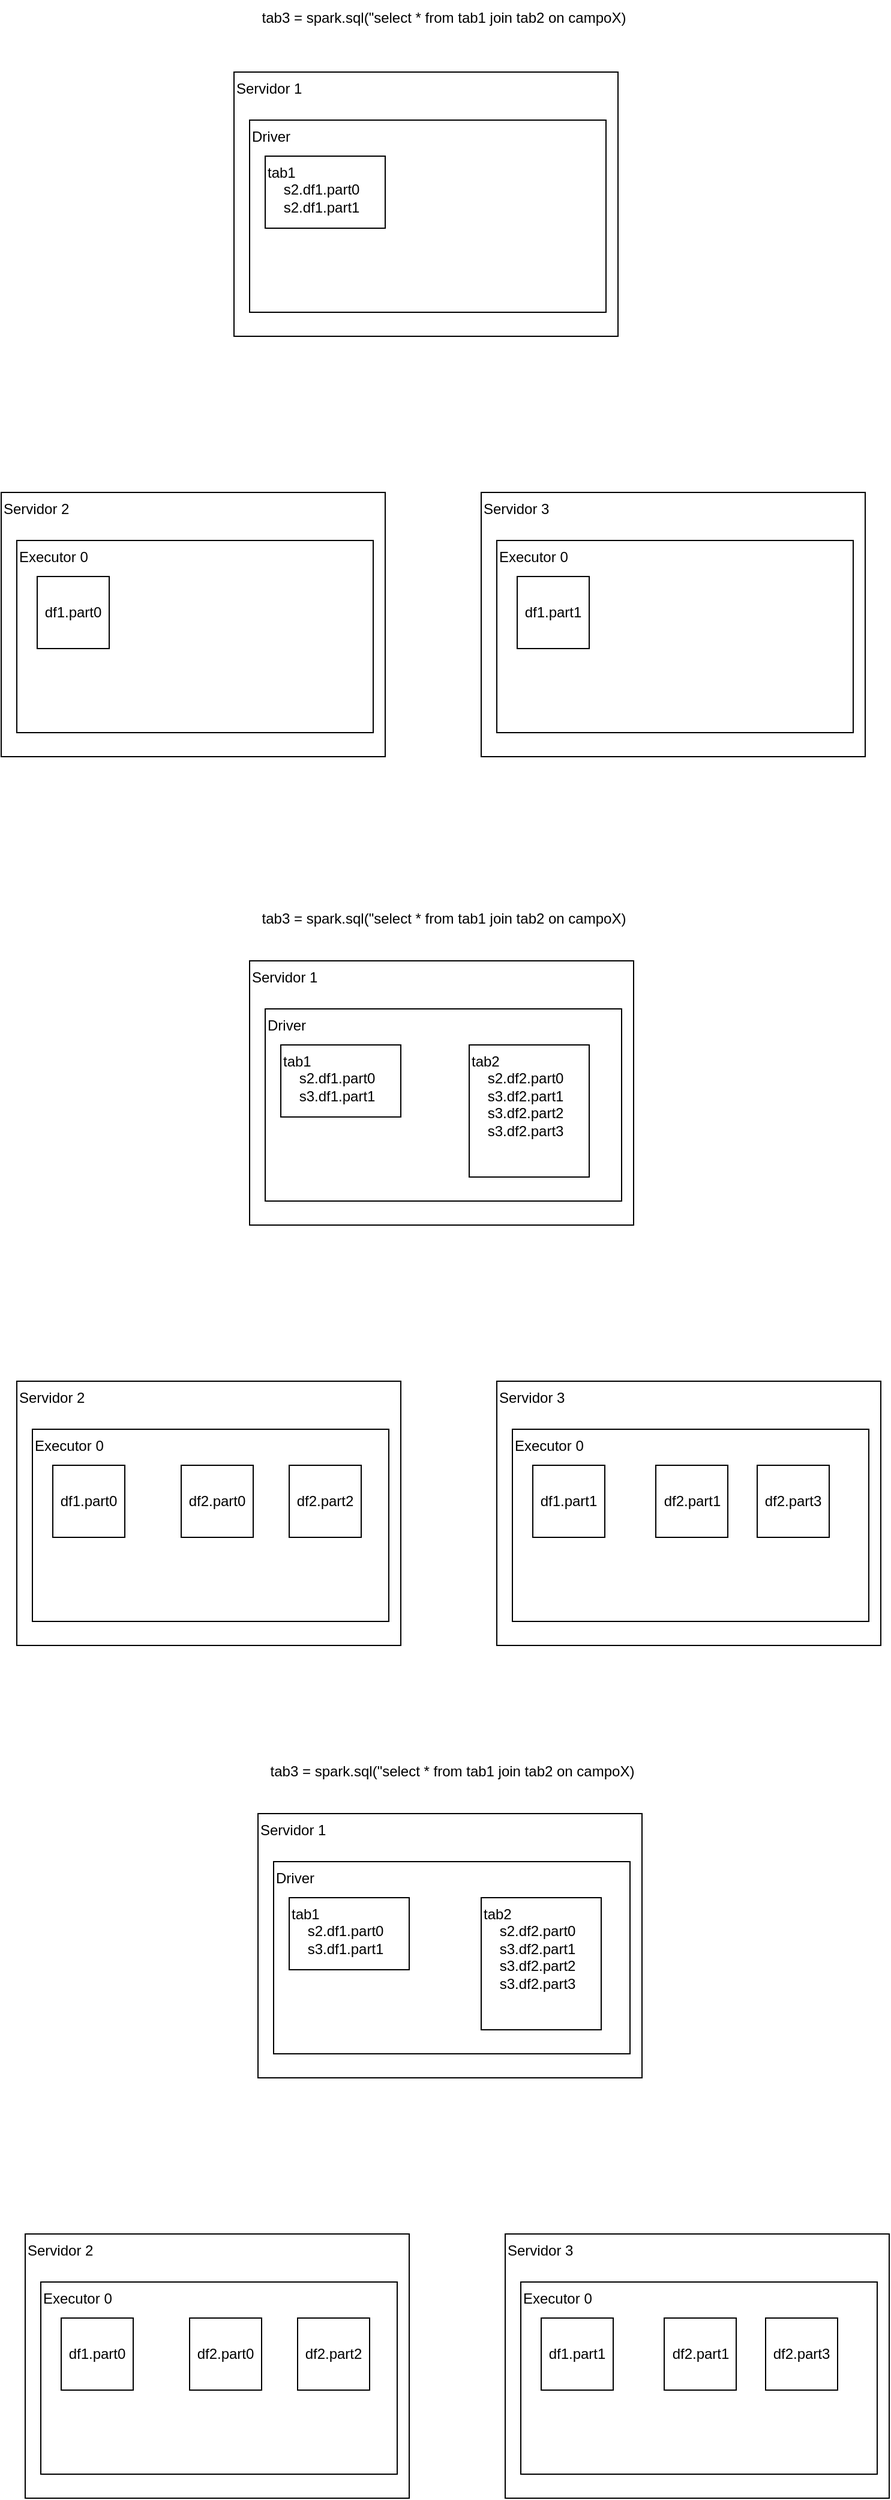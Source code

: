 <mxfile version="17.2.1" type="github">
  <diagram id="_XrspDm4CT6pKrm3N8ds" name="Page-1">
    <mxGraphModel dx="1422" dy="762" grid="1" gridSize="10" guides="1" tooltips="1" connect="1" arrows="1" fold="1" page="1" pageScale="1" pageWidth="827" pageHeight="1169" math="0" shadow="0">
      <root>
        <mxCell id="0" />
        <mxCell id="1" parent="0" />
        <mxCell id="gP4Qixjct3OQD2GkQfFc-8" value="Servidor 2" style="rounded=0;whiteSpace=wrap;html=1;verticalAlign=top;align=left;" vertex="1" parent="1">
          <mxGeometry x="60" y="460" width="320" height="220" as="geometry" />
        </mxCell>
        <mxCell id="gP4Qixjct3OQD2GkQfFc-9" value="Executor 0" style="rounded=0;whiteSpace=wrap;html=1;align=left;verticalAlign=top;" vertex="1" parent="1">
          <mxGeometry x="73" y="500" width="297" height="160" as="geometry" />
        </mxCell>
        <mxCell id="gP4Qixjct3OQD2GkQfFc-27" value="Servidor 1" style="rounded=0;whiteSpace=wrap;html=1;verticalAlign=top;align=left;" vertex="1" parent="1">
          <mxGeometry x="254" y="110" width="320" height="220" as="geometry" />
        </mxCell>
        <mxCell id="gP4Qixjct3OQD2GkQfFc-28" value="Driver" style="rounded=0;whiteSpace=wrap;html=1;align=left;verticalAlign=top;" vertex="1" parent="1">
          <mxGeometry x="267" y="150" width="297" height="160" as="geometry" />
        </mxCell>
        <mxCell id="gP4Qixjct3OQD2GkQfFc-29" value="Servidor 3" style="rounded=0;whiteSpace=wrap;html=1;verticalAlign=top;align=left;" vertex="1" parent="1">
          <mxGeometry x="460" y="460" width="320" height="220" as="geometry" />
        </mxCell>
        <mxCell id="gP4Qixjct3OQD2GkQfFc-30" value="Executor 0" style="rounded=0;whiteSpace=wrap;html=1;align=left;verticalAlign=top;" vertex="1" parent="1">
          <mxGeometry x="473" y="500" width="297" height="160" as="geometry" />
        </mxCell>
        <mxCell id="gP4Qixjct3OQD2GkQfFc-32" value="tab1&lt;br&gt;&amp;nbsp; &amp;nbsp; s2.df1.part0&lt;br&gt;&amp;nbsp; &amp;nbsp; s2.df1.part1" style="rounded=0;whiteSpace=wrap;html=1;align=left;verticalAlign=top;" vertex="1" parent="1">
          <mxGeometry x="280" y="180" width="100" height="60" as="geometry" />
        </mxCell>
        <mxCell id="gP4Qixjct3OQD2GkQfFc-33" value="df1.part0" style="rounded=0;whiteSpace=wrap;html=1;" vertex="1" parent="1">
          <mxGeometry x="90" y="530" width="60" height="60" as="geometry" />
        </mxCell>
        <mxCell id="gP4Qixjct3OQD2GkQfFc-34" value="df1.part1" style="rounded=0;whiteSpace=wrap;html=1;" vertex="1" parent="1">
          <mxGeometry x="490" y="530" width="60" height="60" as="geometry" />
        </mxCell>
        <mxCell id="gP4Qixjct3OQD2GkQfFc-35" value="Servidor 2" style="rounded=0;whiteSpace=wrap;html=1;verticalAlign=top;align=left;" vertex="1" parent="1">
          <mxGeometry x="73" y="1200" width="320" height="220" as="geometry" />
        </mxCell>
        <mxCell id="gP4Qixjct3OQD2GkQfFc-36" value="Executor 0" style="rounded=0;whiteSpace=wrap;html=1;align=left;verticalAlign=top;" vertex="1" parent="1">
          <mxGeometry x="86" y="1240" width="297" height="160" as="geometry" />
        </mxCell>
        <mxCell id="gP4Qixjct3OQD2GkQfFc-37" value="Servidor 1" style="rounded=0;whiteSpace=wrap;html=1;verticalAlign=top;align=left;" vertex="1" parent="1">
          <mxGeometry x="267" y="850" width="320" height="220" as="geometry" />
        </mxCell>
        <mxCell id="gP4Qixjct3OQD2GkQfFc-38" value="Driver" style="rounded=0;whiteSpace=wrap;html=1;align=left;verticalAlign=top;" vertex="1" parent="1">
          <mxGeometry x="280" y="890" width="297" height="160" as="geometry" />
        </mxCell>
        <mxCell id="gP4Qixjct3OQD2GkQfFc-39" value="Servidor 3" style="rounded=0;whiteSpace=wrap;html=1;verticalAlign=top;align=left;" vertex="1" parent="1">
          <mxGeometry x="473" y="1200" width="320" height="220" as="geometry" />
        </mxCell>
        <mxCell id="gP4Qixjct3OQD2GkQfFc-40" value="Executor 0" style="rounded=0;whiteSpace=wrap;html=1;align=left;verticalAlign=top;" vertex="1" parent="1">
          <mxGeometry x="486" y="1240" width="297" height="160" as="geometry" />
        </mxCell>
        <mxCell id="gP4Qixjct3OQD2GkQfFc-42" value="tab1&lt;br&gt;&amp;nbsp; &amp;nbsp; s2.df1.part0&lt;br&gt;&amp;nbsp; &amp;nbsp; s3.df1.part1" style="rounded=0;whiteSpace=wrap;html=1;align=left;verticalAlign=top;" vertex="1" parent="1">
          <mxGeometry x="293" y="920" width="100" height="60" as="geometry" />
        </mxCell>
        <mxCell id="gP4Qixjct3OQD2GkQfFc-43" value="df1.part0" style="rounded=0;whiteSpace=wrap;html=1;" vertex="1" parent="1">
          <mxGeometry x="103" y="1270" width="60" height="60" as="geometry" />
        </mxCell>
        <mxCell id="gP4Qixjct3OQD2GkQfFc-44" value="df1.part1" style="rounded=0;whiteSpace=wrap;html=1;" vertex="1" parent="1">
          <mxGeometry x="503" y="1270" width="60" height="60" as="geometry" />
        </mxCell>
        <mxCell id="gP4Qixjct3OQD2GkQfFc-45" value="tab2&lt;br&gt;&amp;nbsp; &amp;nbsp; s2.df2.part0&lt;br&gt;&amp;nbsp; &amp;nbsp; s3.df2.part1&lt;br&gt;&amp;nbsp; &amp;nbsp; s3.df2.part2&lt;br&gt;&amp;nbsp; &amp;nbsp; s3.df2.part3" style="rounded=0;whiteSpace=wrap;html=1;align=left;verticalAlign=top;" vertex="1" parent="1">
          <mxGeometry x="450" y="920" width="100" height="110" as="geometry" />
        </mxCell>
        <mxCell id="gP4Qixjct3OQD2GkQfFc-46" value="df2.part0" style="rounded=0;whiteSpace=wrap;html=1;" vertex="1" parent="1">
          <mxGeometry x="210" y="1270" width="60" height="60" as="geometry" />
        </mxCell>
        <mxCell id="gP4Qixjct3OQD2GkQfFc-47" value="df2.part1" style="rounded=0;whiteSpace=wrap;html=1;" vertex="1" parent="1">
          <mxGeometry x="605.5" y="1270" width="60" height="60" as="geometry" />
        </mxCell>
        <mxCell id="gP4Qixjct3OQD2GkQfFc-48" value="df2.part2" style="rounded=0;whiteSpace=wrap;html=1;" vertex="1" parent="1">
          <mxGeometry x="300" y="1270" width="60" height="60" as="geometry" />
        </mxCell>
        <mxCell id="gP4Qixjct3OQD2GkQfFc-49" value="df2.part3" style="rounded=0;whiteSpace=wrap;html=1;" vertex="1" parent="1">
          <mxGeometry x="690" y="1270" width="60" height="60" as="geometry" />
        </mxCell>
        <mxCell id="gP4Qixjct3OQD2GkQfFc-50" value="Servidor 2" style="rounded=0;whiteSpace=wrap;html=1;verticalAlign=top;align=left;" vertex="1" parent="1">
          <mxGeometry x="80" y="1910" width="320" height="220" as="geometry" />
        </mxCell>
        <mxCell id="gP4Qixjct3OQD2GkQfFc-51" value="Executor 0" style="rounded=0;whiteSpace=wrap;html=1;align=left;verticalAlign=top;" vertex="1" parent="1">
          <mxGeometry x="93" y="1950" width="297" height="160" as="geometry" />
        </mxCell>
        <mxCell id="gP4Qixjct3OQD2GkQfFc-52" value="Servidor 1" style="rounded=0;whiteSpace=wrap;html=1;verticalAlign=top;align=left;" vertex="1" parent="1">
          <mxGeometry x="274" y="1560" width="320" height="220" as="geometry" />
        </mxCell>
        <mxCell id="gP4Qixjct3OQD2GkQfFc-53" value="Driver" style="rounded=0;whiteSpace=wrap;html=1;align=left;verticalAlign=top;" vertex="1" parent="1">
          <mxGeometry x="287" y="1600" width="297" height="160" as="geometry" />
        </mxCell>
        <mxCell id="gP4Qixjct3OQD2GkQfFc-54" value="Servidor 3" style="rounded=0;whiteSpace=wrap;html=1;verticalAlign=top;align=left;" vertex="1" parent="1">
          <mxGeometry x="480" y="1910" width="320" height="220" as="geometry" />
        </mxCell>
        <mxCell id="gP4Qixjct3OQD2GkQfFc-55" value="Executor 0" style="rounded=0;whiteSpace=wrap;html=1;align=left;verticalAlign=top;" vertex="1" parent="1">
          <mxGeometry x="493" y="1950" width="297" height="160" as="geometry" />
        </mxCell>
        <mxCell id="gP4Qixjct3OQD2GkQfFc-56" value="tab3 = spark.sql(&quot;select * from tab1 join tab2 on campoX)" style="text;html=1;strokeColor=none;fillColor=none;align=center;verticalAlign=middle;whiteSpace=wrap;rounded=0;" vertex="1" parent="1">
          <mxGeometry x="185.5" y="1510" width="500" height="30" as="geometry" />
        </mxCell>
        <mxCell id="gP4Qixjct3OQD2GkQfFc-57" value="tab1&lt;br&gt;&amp;nbsp; &amp;nbsp; s2.df1.part0&lt;br&gt;&amp;nbsp; &amp;nbsp; s3.df1.part1" style="rounded=0;whiteSpace=wrap;html=1;align=left;verticalAlign=top;" vertex="1" parent="1">
          <mxGeometry x="300" y="1630" width="100" height="60" as="geometry" />
        </mxCell>
        <mxCell id="gP4Qixjct3OQD2GkQfFc-58" value="df1.part0" style="rounded=0;whiteSpace=wrap;html=1;" vertex="1" parent="1">
          <mxGeometry x="110" y="1980" width="60" height="60" as="geometry" />
        </mxCell>
        <mxCell id="gP4Qixjct3OQD2GkQfFc-59" value="df1.part1" style="rounded=0;whiteSpace=wrap;html=1;" vertex="1" parent="1">
          <mxGeometry x="510" y="1980" width="60" height="60" as="geometry" />
        </mxCell>
        <mxCell id="gP4Qixjct3OQD2GkQfFc-61" value="df2.part0" style="rounded=0;whiteSpace=wrap;html=1;" vertex="1" parent="1">
          <mxGeometry x="217" y="1980" width="60" height="60" as="geometry" />
        </mxCell>
        <mxCell id="gP4Qixjct3OQD2GkQfFc-62" value="df2.part1" style="rounded=0;whiteSpace=wrap;html=1;" vertex="1" parent="1">
          <mxGeometry x="612.5" y="1980" width="60" height="60" as="geometry" />
        </mxCell>
        <mxCell id="gP4Qixjct3OQD2GkQfFc-63" value="df2.part2" style="rounded=0;whiteSpace=wrap;html=1;" vertex="1" parent="1">
          <mxGeometry x="307" y="1980" width="60" height="60" as="geometry" />
        </mxCell>
        <mxCell id="gP4Qixjct3OQD2GkQfFc-64" value="df2.part3" style="rounded=0;whiteSpace=wrap;html=1;" vertex="1" parent="1">
          <mxGeometry x="697" y="1980" width="60" height="60" as="geometry" />
        </mxCell>
        <mxCell id="gP4Qixjct3OQD2GkQfFc-67" value="tab3 = spark.sql(&quot;select * from tab1 join tab2 on campoX)" style="text;html=1;strokeColor=none;fillColor=none;align=center;verticalAlign=middle;whiteSpace=wrap;rounded=0;" vertex="1" parent="1">
          <mxGeometry x="178.5" y="800" width="500" height="30" as="geometry" />
        </mxCell>
        <mxCell id="gP4Qixjct3OQD2GkQfFc-68" value="tab3 = spark.sql(&quot;select * from tab1 join tab2 on campoX)" style="text;html=1;strokeColor=none;fillColor=none;align=center;verticalAlign=middle;whiteSpace=wrap;rounded=0;" vertex="1" parent="1">
          <mxGeometry x="178.5" y="50" width="500" height="30" as="geometry" />
        </mxCell>
        <mxCell id="gP4Qixjct3OQD2GkQfFc-69" value="tab2&lt;br&gt;&amp;nbsp; &amp;nbsp; s2.df2.part0&lt;br&gt;&amp;nbsp; &amp;nbsp; s3.df2.part1&lt;br&gt;&amp;nbsp; &amp;nbsp; s3.df2.part2&lt;br&gt;&amp;nbsp; &amp;nbsp; s3.df2.part3" style="rounded=0;whiteSpace=wrap;html=1;align=left;verticalAlign=top;" vertex="1" parent="1">
          <mxGeometry x="460" y="1630" width="100" height="110" as="geometry" />
        </mxCell>
      </root>
    </mxGraphModel>
  </diagram>
</mxfile>
